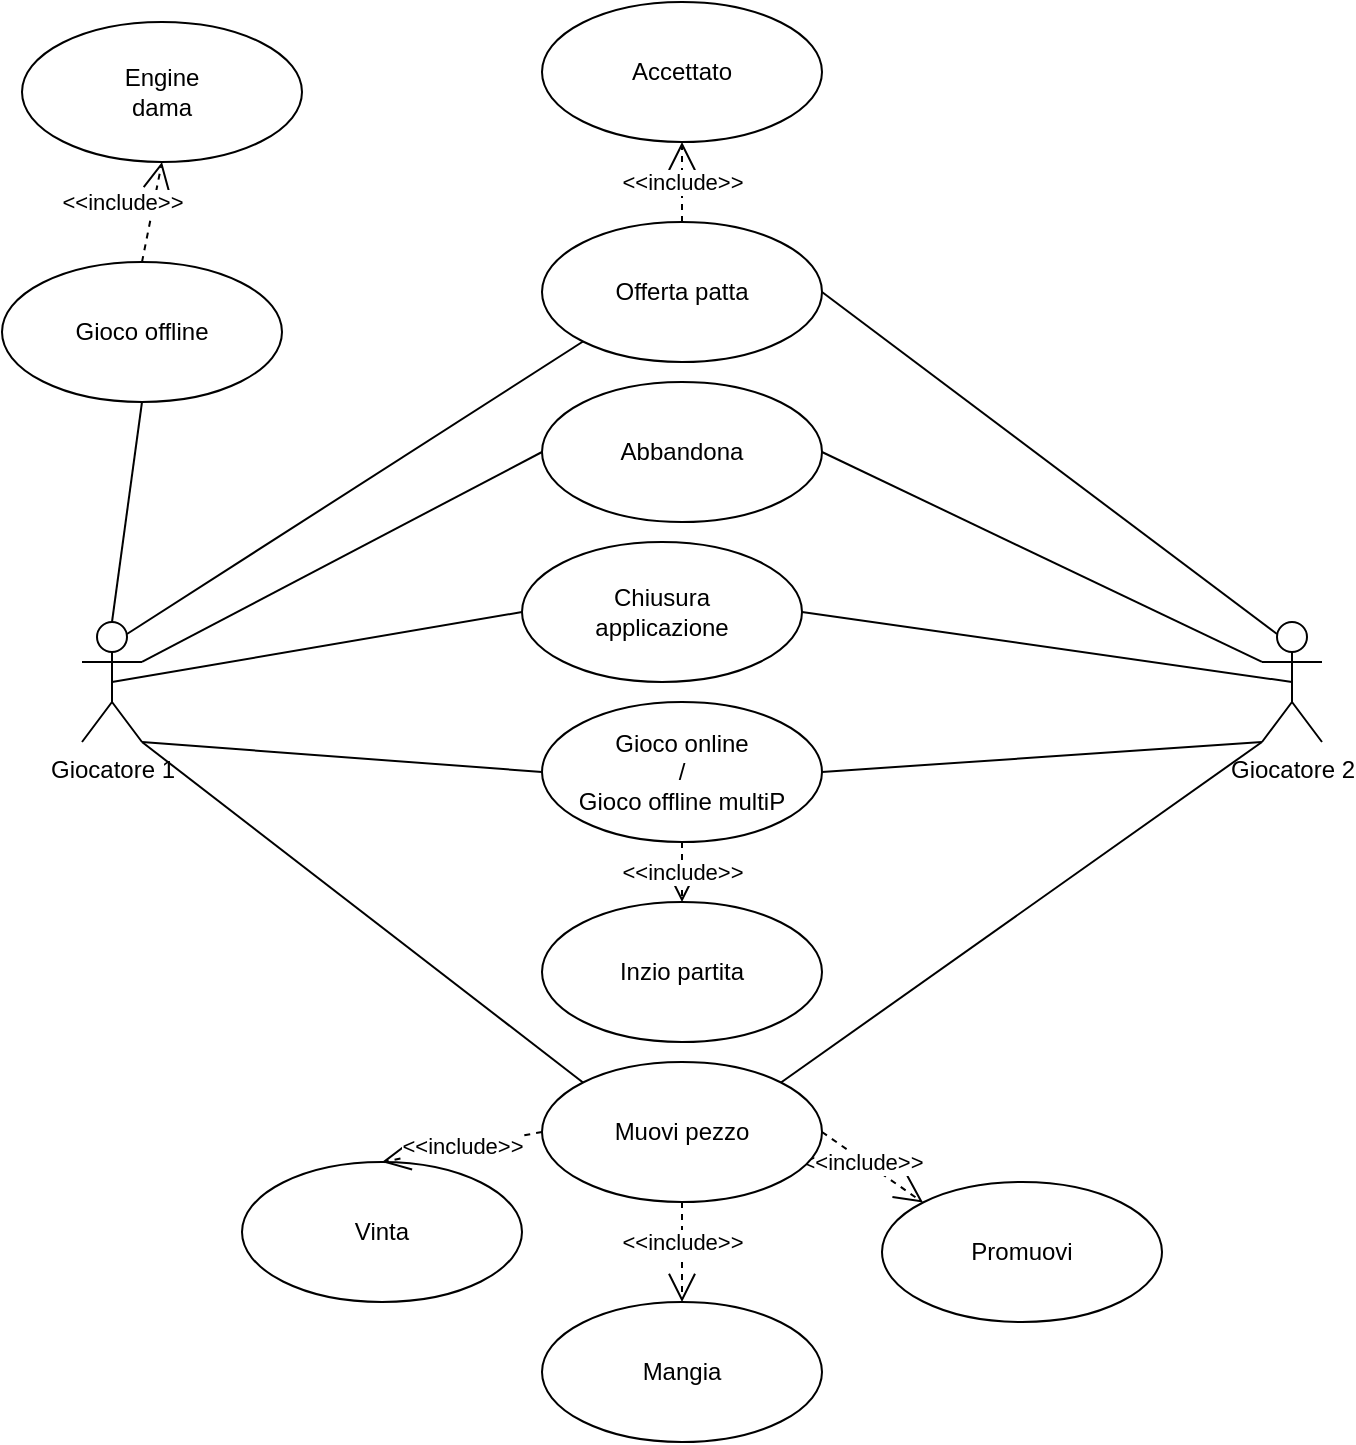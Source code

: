 <mxfile version="13.0.3" type="device"><diagram id="9a0aKLBQqhX8OEFddTLd" name="Page-1"><mxGraphModel dx="1422" dy="822" grid="1" gridSize="10" guides="1" tooltips="1" connect="1" arrows="1" fold="1" page="1" pageScale="1" pageWidth="827" pageHeight="1169" math="0" shadow="0"><root><mxCell id="0"/><mxCell id="1" parent="0"/><mxCell id="Ap0A0A9s83wtKcvYtxj2-1" value="Giocatore 1" style="shape=umlActor;verticalLabelPosition=bottom;labelBackgroundColor=#ffffff;verticalAlign=top;html=1;" parent="1" vertex="1"><mxGeometry x="70" y="500" width="30" height="60" as="geometry"/></mxCell><mxCell id="Ap0A0A9s83wtKcvYtxj2-2" value="Gioco online&lt;br&gt;/&lt;br&gt;Gioco offline multiP" style="ellipse;whiteSpace=wrap;html=1;" parent="1" vertex="1"><mxGeometry x="300" y="540" width="140" height="70" as="geometry"/></mxCell><mxCell id="Ap0A0A9s83wtKcvYtxj2-3" value="" style="endArrow=none;html=1;entryX=0;entryY=0.5;entryDx=0;entryDy=0;exitX=1;exitY=1;exitDx=0;exitDy=0;exitPerimeter=0;" parent="1" source="Ap0A0A9s83wtKcvYtxj2-1" target="Ap0A0A9s83wtKcvYtxj2-2" edge="1"><mxGeometry width="50" height="50" relative="1" as="geometry"><mxPoint x="110" y="780" as="sourcePoint"/><mxPoint x="310" y="800" as="targetPoint"/></mxGeometry></mxCell><mxCell id="Ap0A0A9s83wtKcvYtxj2-4" value="&amp;lt;&amp;lt;include&amp;gt;&amp;gt;" style="endArrow=open;endSize=12;dashed=1;html=1;exitX=1;exitY=0.5;exitDx=0;exitDy=0;entryX=0;entryY=0;entryDx=0;entryDy=0;" parent="1" source="Ap0A0A9s83wtKcvYtxj2-32" target="Ap0A0A9s83wtKcvYtxj2-22" edge="1"><mxGeometry x="-0.189" y="-1" width="160" relative="1" as="geometry"><mxPoint x="480" y="790" as="sourcePoint"/><mxPoint x="500" y="790" as="targetPoint"/><mxPoint as="offset"/></mxGeometry></mxCell><mxCell id="Ap0A0A9s83wtKcvYtxj2-6" value="Giocatore 2" style="shape=umlActor;verticalLabelPosition=bottom;labelBackgroundColor=#ffffff;verticalAlign=top;html=1;" parent="1" vertex="1"><mxGeometry x="660" y="500" width="30" height="60" as="geometry"/></mxCell><mxCell id="Ap0A0A9s83wtKcvYtxj2-22" value="Promuovi" style="ellipse;whiteSpace=wrap;html=1;" parent="1" vertex="1"><mxGeometry x="470" y="780" width="140" height="70" as="geometry"/></mxCell><mxCell id="Ap0A0A9s83wtKcvYtxj2-23" value="Abbandona" style="ellipse;whiteSpace=wrap;html=1;" parent="1" vertex="1"><mxGeometry x="300" y="380" width="140" height="70" as="geometry"/></mxCell><mxCell id="Ap0A0A9s83wtKcvYtxj2-24" value="" style="endArrow=none;html=1;entryX=0.75;entryY=0.1;entryDx=0;entryDy=0;exitX=0;exitY=1;exitDx=0;exitDy=0;entryPerimeter=0;" parent="1" source="Ap0A0A9s83wtKcvYtxj2-45" target="Ap0A0A9s83wtKcvYtxj2-1" edge="1"><mxGeometry width="50" height="50" relative="1" as="geometry"><mxPoint x="94.75" y="394.87" as="sourcePoint"/><mxPoint x="165.253" y="475.121" as="targetPoint"/></mxGeometry></mxCell><mxCell id="Ap0A0A9s83wtKcvYtxj2-25" value="" style="endArrow=none;html=1;entryX=0;entryY=0.5;entryDx=0;entryDy=0;exitX=0.5;exitY=0.5;exitDx=0;exitDy=0;exitPerimeter=0;" parent="1" source="Ap0A0A9s83wtKcvYtxj2-1" target="Ap0A0A9s83wtKcvYtxj2-50" edge="1"><mxGeometry width="50" height="50" relative="1" as="geometry"><mxPoint x="200" y="470" as="sourcePoint"/><mxPoint x="270.503" y="550.251" as="targetPoint"/></mxGeometry></mxCell><mxCell id="Ap0A0A9s83wtKcvYtxj2-26" value="" style="endArrow=none;html=1;entryX=0;entryY=0;entryDx=0;entryDy=0;exitX=1;exitY=1;exitDx=0;exitDy=0;exitPerimeter=0;" parent="1" source="Ap0A0A9s83wtKcvYtxj2-1" target="Ap0A0A9s83wtKcvYtxj2-32" edge="1"><mxGeometry width="50" height="50" relative="1" as="geometry"><mxPoint x="170" y="620" as="sourcePoint"/><mxPoint x="240.503" y="700.251" as="targetPoint"/></mxGeometry></mxCell><mxCell id="Ap0A0A9s83wtKcvYtxj2-27" value="" style="endArrow=none;html=1;entryX=1;entryY=0;entryDx=0;entryDy=0;exitX=0;exitY=1;exitDx=0;exitDy=0;exitPerimeter=0;" parent="1" source="Ap0A0A9s83wtKcvYtxj2-6" target="Ap0A0A9s83wtKcvYtxj2-32" edge="1"><mxGeometry width="50" height="50" relative="1" as="geometry"><mxPoint x="490" y="760" as="sourcePoint"/><mxPoint x="560.503" y="840.251" as="targetPoint"/></mxGeometry></mxCell><mxCell id="Ap0A0A9s83wtKcvYtxj2-28" value="" style="endArrow=none;html=1;entryX=1;entryY=0.5;entryDx=0;entryDy=0;exitX=0;exitY=1;exitDx=0;exitDy=0;exitPerimeter=0;" parent="1" source="Ap0A0A9s83wtKcvYtxj2-6" target="Ap0A0A9s83wtKcvYtxj2-2" edge="1"><mxGeometry width="50" height="50" relative="1" as="geometry"><mxPoint x="470" y="940" as="sourcePoint"/><mxPoint x="540.503" y="1020.251" as="targetPoint"/></mxGeometry></mxCell><mxCell id="Ap0A0A9s83wtKcvYtxj2-29" value="&amp;lt;&amp;lt;include&amp;gt;&amp;gt;" style="endArrow=open;endSize=12;dashed=1;html=1;exitX=0.5;exitY=1;exitDx=0;exitDy=0;entryX=0.5;entryY=0;entryDx=0;entryDy=0;" parent="1" source="Ap0A0A9s83wtKcvYtxj2-2" target="Ap0A0A9s83wtKcvYtxj2-33" edge="1"><mxGeometry width="160" relative="1" as="geometry"><mxPoint x="440" y="930" as="sourcePoint"/><mxPoint x="500" y="940" as="targetPoint"/><mxPoint as="offset"/></mxGeometry></mxCell><mxCell id="Ap0A0A9s83wtKcvYtxj2-31" value="&amp;lt;&amp;lt;include&amp;gt;&amp;gt;" style="endArrow=open;endSize=12;dashed=1;html=1;exitX=0.5;exitY=1;exitDx=0;exitDy=0;entryX=0.5;entryY=0;entryDx=0;entryDy=0;" parent="1" source="Ap0A0A9s83wtKcvYtxj2-32" target="Ap0A0A9s83wtKcvYtxj2-37" edge="1"><mxGeometry x="-0.2" width="160" relative="1" as="geometry"><mxPoint x="410" y="920" as="sourcePoint"/><mxPoint x="570" y="920" as="targetPoint"/><mxPoint as="offset"/></mxGeometry></mxCell><mxCell id="Ap0A0A9s83wtKcvYtxj2-32" value="Muovi pezzo" style="ellipse;whiteSpace=wrap;html=1;" parent="1" vertex="1"><mxGeometry x="300" y="720" width="140" height="70" as="geometry"/></mxCell><mxCell id="Ap0A0A9s83wtKcvYtxj2-33" value="Inzio partita" style="ellipse;whiteSpace=wrap;html=1;" parent="1" vertex="1"><mxGeometry x="300" y="640" width="140" height="70" as="geometry"/></mxCell><mxCell id="Ap0A0A9s83wtKcvYtxj2-34" value="" style="endArrow=none;html=1;entryX=1;entryY=0.333;entryDx=0;entryDy=0;exitX=0;exitY=0.5;exitDx=0;exitDy=0;entryPerimeter=0;" parent="1" source="Ap0A0A9s83wtKcvYtxj2-23" target="Ap0A0A9s83wtKcvYtxj2-1" edge="1"><mxGeometry width="50" height="50" relative="1" as="geometry"><mxPoint x="160" y="390" as="sourcePoint"/><mxPoint x="230.503" y="470.251" as="targetPoint"/></mxGeometry></mxCell><mxCell id="Ap0A0A9s83wtKcvYtxj2-35" value="" style="endArrow=none;html=1;entryX=0;entryY=0.333;entryDx=0;entryDy=0;exitX=1;exitY=0.5;exitDx=0;exitDy=0;entryPerimeter=0;" parent="1" source="Ap0A0A9s83wtKcvYtxj2-23" target="Ap0A0A9s83wtKcvYtxj2-6" edge="1"><mxGeometry width="50" height="50" relative="1" as="geometry"><mxPoint x="530" y="400" as="sourcePoint"/><mxPoint x="600.503" y="480.251" as="targetPoint"/></mxGeometry></mxCell><mxCell id="Ap0A0A9s83wtKcvYtxj2-36" value="Vinta" style="ellipse;whiteSpace=wrap;html=1;" parent="1" vertex="1"><mxGeometry x="150" y="770" width="140" height="70" as="geometry"/></mxCell><mxCell id="Ap0A0A9s83wtKcvYtxj2-37" value="Mangia" style="ellipse;whiteSpace=wrap;html=1;" parent="1" vertex="1"><mxGeometry x="300" y="840" width="140" height="70" as="geometry"/></mxCell><mxCell id="Ap0A0A9s83wtKcvYtxj2-41" value="&amp;lt;&amp;lt;include&amp;gt;&amp;gt;" style="endArrow=open;endSize=12;dashed=1;html=1;exitX=0;exitY=0.5;exitDx=0;exitDy=0;entryX=0.5;entryY=0;entryDx=0;entryDy=0;" parent="1" source="Ap0A0A9s83wtKcvYtxj2-32" target="Ap0A0A9s83wtKcvYtxj2-36" edge="1"><mxGeometry width="160" relative="1" as="geometry"><mxPoint x="344" y="949" as="sourcePoint"/><mxPoint x="504" y="949" as="targetPoint"/><mxPoint as="offset"/></mxGeometry></mxCell><mxCell id="Ap0A0A9s83wtKcvYtxj2-50" value="Chiusura&lt;br&gt;applicazione" style="ellipse;whiteSpace=wrap;html=1;" parent="1" vertex="1"><mxGeometry x="290" y="460" width="140" height="70" as="geometry"/></mxCell><mxCell id="Ap0A0A9s83wtKcvYtxj2-45" value="Offerta patta" style="ellipse;whiteSpace=wrap;html=1;" parent="1" vertex="1"><mxGeometry x="300" y="300" width="140" height="70" as="geometry"/></mxCell><mxCell id="Ap0A0A9s83wtKcvYtxj2-46" value="Accettato" style="ellipse;whiteSpace=wrap;html=1;" parent="1" vertex="1"><mxGeometry x="300" y="190" width="140" height="70" as="geometry"/></mxCell><mxCell id="Ap0A0A9s83wtKcvYtxj2-47" value="" style="endArrow=none;html=1;entryX=0.25;entryY=0.1;entryDx=0;entryDy=0;exitX=1;exitY=0.5;exitDx=0;exitDy=0;entryPerimeter=0;" parent="1" source="Ap0A0A9s83wtKcvYtxj2-45" target="Ap0A0A9s83wtKcvYtxj2-6" edge="1"><mxGeometry width="50" height="50" relative="1" as="geometry"><mxPoint x="490" y="350" as="sourcePoint"/><mxPoint x="560.503" y="430.251" as="targetPoint"/></mxGeometry></mxCell><mxCell id="Ap0A0A9s83wtKcvYtxj2-49" value="&amp;lt;&amp;lt;include&amp;gt;&amp;gt;" style="endArrow=open;endSize=12;dashed=1;html=1;exitX=0.5;exitY=0;exitDx=0;exitDy=0;entryX=0.5;entryY=1;entryDx=0;entryDy=0;" parent="1" source="Ap0A0A9s83wtKcvYtxj2-45" target="Ap0A0A9s83wtKcvYtxj2-46" edge="1"><mxGeometry width="160" relative="1" as="geometry"><mxPoint x="320" y="250" as="sourcePoint"/><mxPoint x="370" y="270" as="targetPoint"/><mxPoint as="offset"/></mxGeometry></mxCell><mxCell id="Ap0A0A9s83wtKcvYtxj2-53" value="" style="endArrow=none;html=1;entryX=0.5;entryY=0.5;entryDx=0;entryDy=0;exitX=1;exitY=0.5;exitDx=0;exitDy=0;entryPerimeter=0;" parent="1" source="Ap0A0A9s83wtKcvYtxj2-50" target="Ap0A0A9s83wtKcvYtxj2-6" edge="1"><mxGeometry width="50" height="50" relative="1" as="geometry"><mxPoint x="460" y="470" as="sourcePoint"/><mxPoint x="530.503" y="550.251" as="targetPoint"/></mxGeometry></mxCell><mxCell id="Ap0A0A9s83wtKcvYtxj2-54" value="Gioco offline" style="ellipse;whiteSpace=wrap;html=1;" parent="1" vertex="1"><mxGeometry x="30" y="320" width="140" height="70" as="geometry"/></mxCell><mxCell id="Ap0A0A9s83wtKcvYtxj2-55" value="" style="endArrow=none;html=1;entryX=0.5;entryY=0;entryDx=0;entryDy=0;exitX=0.5;exitY=1;exitDx=0;exitDy=0;entryPerimeter=0;" parent="1" source="Ap0A0A9s83wtKcvYtxj2-54" target="Ap0A0A9s83wtKcvYtxj2-1" edge="1"><mxGeometry width="50" height="50" relative="1" as="geometry"><mxPoint x="214.003" y="359.999" as="sourcePoint"/><mxPoint x="-14" y="506.25" as="targetPoint"/></mxGeometry></mxCell><mxCell id="Ap0A0A9s83wtKcvYtxj2-56" value="&amp;lt;&amp;lt;include&amp;gt;&amp;gt;" style="endArrow=open;endSize=12;dashed=1;html=1;exitX=0.5;exitY=0;exitDx=0;exitDy=0;entryX=0.5;entryY=1;entryDx=0;entryDy=0;" parent="1" source="Ap0A0A9s83wtKcvYtxj2-54" target="Ap0A0A9s83wtKcvYtxj2-57" edge="1"><mxGeometry x="0.077" y="16" width="160" relative="1" as="geometry"><mxPoint x="140" y="270" as="sourcePoint"/><mxPoint x="100" y="260" as="targetPoint"/><mxPoint as="offset"/></mxGeometry></mxCell><mxCell id="Ap0A0A9s83wtKcvYtxj2-57" value="Engine&lt;br&gt;dama" style="ellipse;whiteSpace=wrap;html=1;" parent="1" vertex="1"><mxGeometry x="40" y="200" width="140" height="70" as="geometry"/></mxCell></root></mxGraphModel></diagram></mxfile>